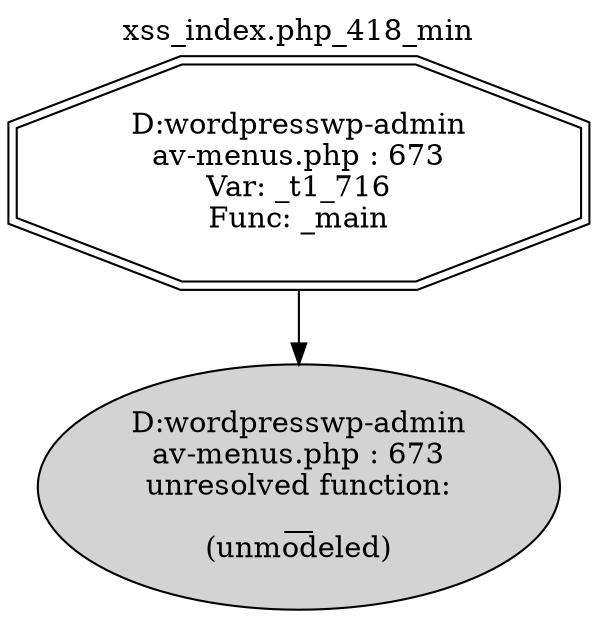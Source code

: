 digraph cfg {
  label="xss_index.php_418_min";
  labelloc=t;
  n1 [shape=doubleoctagon, label="D:\wordpress\wp-admin\nav-menus.php : 673\nVar: _t1_716\nFunc: _main\n"];
  n2 [shape=ellipse, label="D:\wordpress\wp-admin\nav-menus.php : 673\nunresolved function:\n__\n(unmodeled)\n",style=filled];
  n1 -> n2;
}
